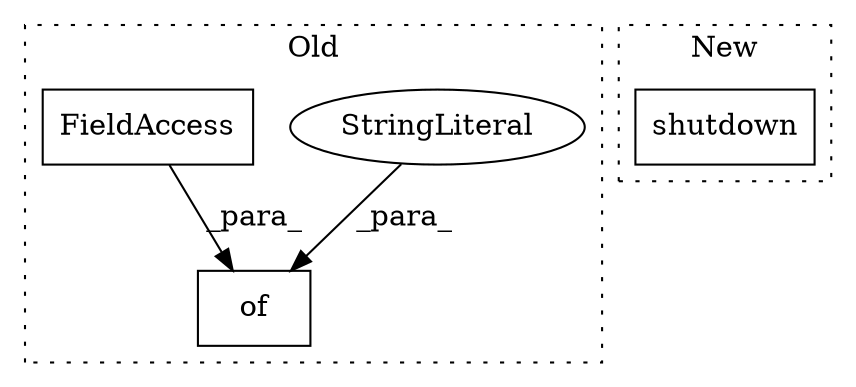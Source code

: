 digraph G {
subgraph cluster0 {
1 [label="of" a="32" s="896,930" l="3,1" shape="box"];
3 [label="StringLiteral" a="45" s="899" l="21" shape="ellipse"];
4 [label="FieldAccess" a="22" s="921" l="9" shape="box"];
label = "Old";
style="dotted";
}
subgraph cluster1 {
2 [label="shutdown" a="32" s="1631" l="10" shape="box"];
label = "New";
style="dotted";
}
3 -> 1 [label="_para_"];
4 -> 1 [label="_para_"];
}